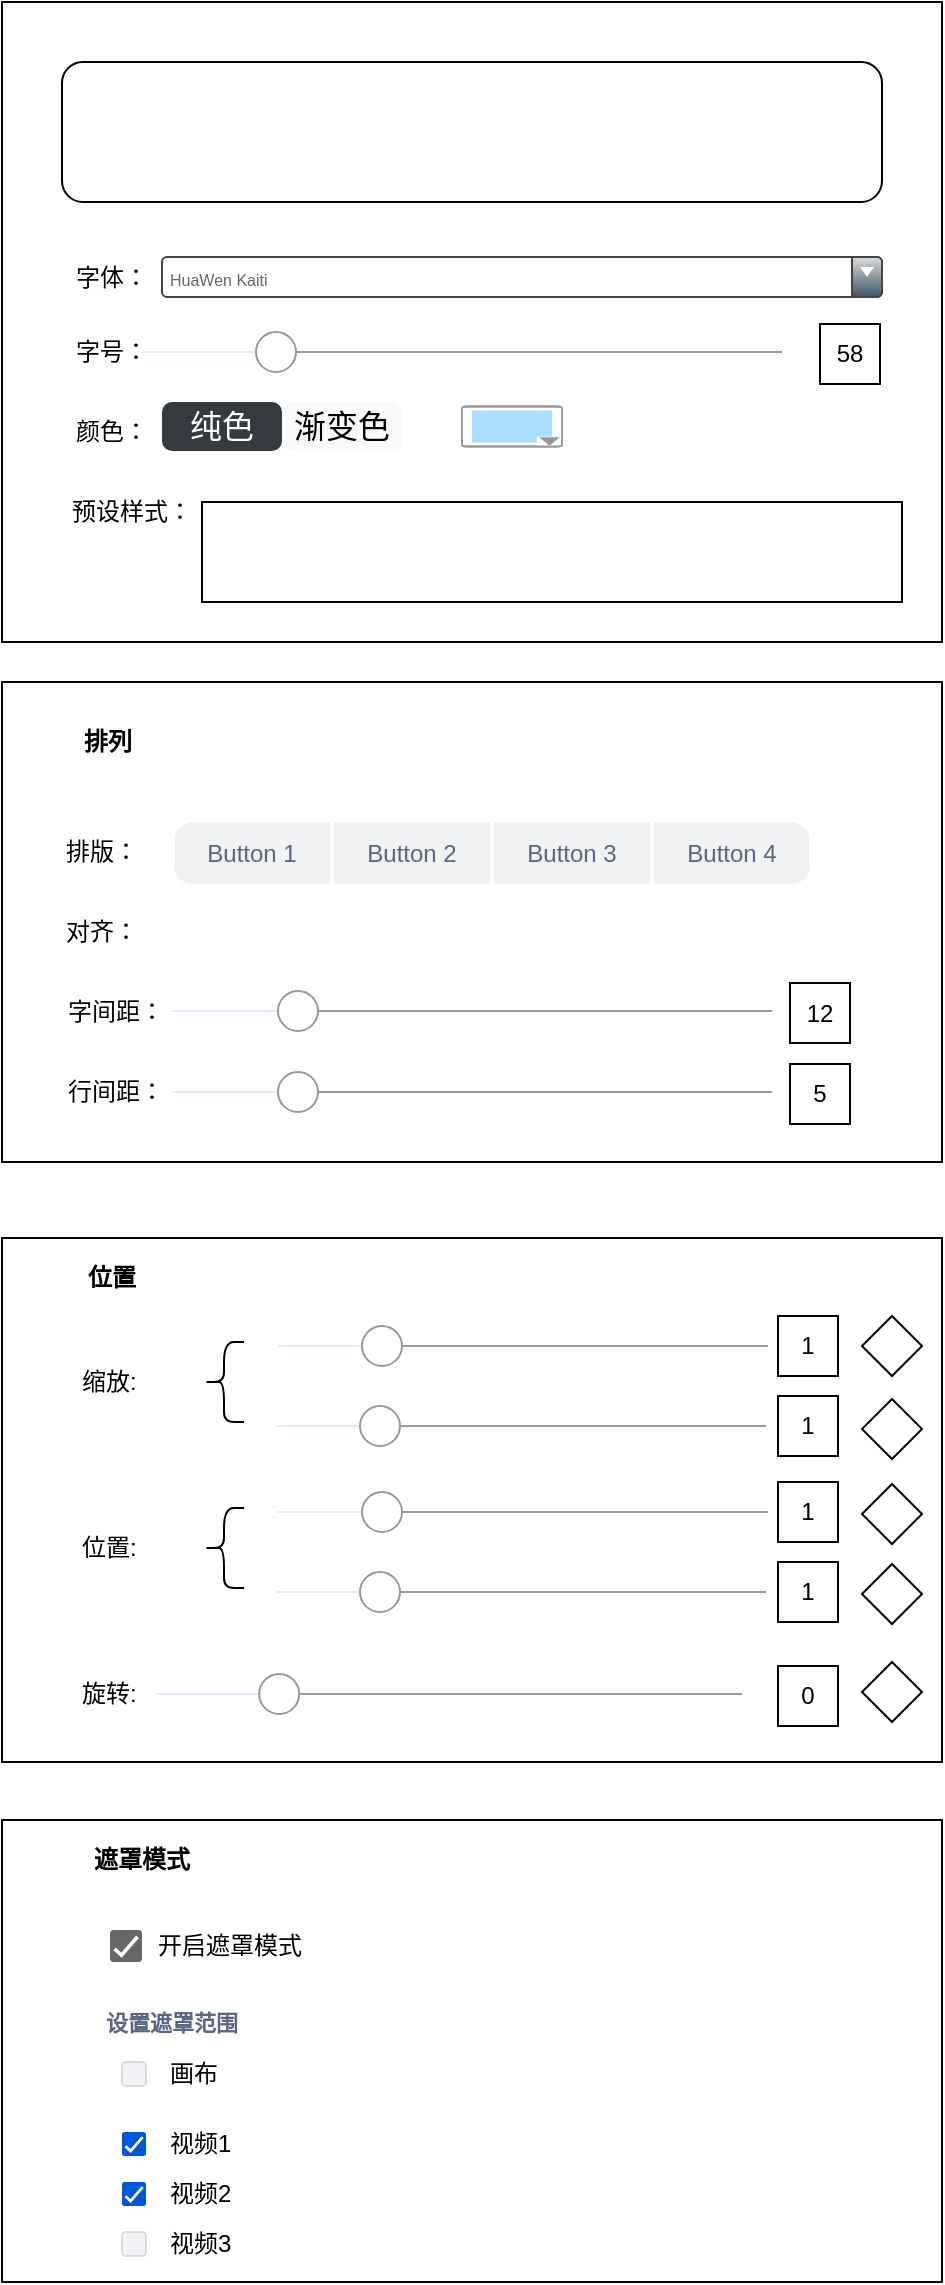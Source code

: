<mxfile version="21.1.2" type="github">
  <diagram name="Page-1" id="2Bi18I8GiwrE-ukHqORg">
    <mxGraphModel dx="1521" dy="888" grid="1" gridSize="10" guides="1" tooltips="1" connect="1" arrows="1" fold="1" page="1" pageScale="1" pageWidth="850" pageHeight="1100" math="0" shadow="0">
      <root>
        <mxCell id="0" />
        <mxCell id="1" parent="0" />
        <mxCell id="mFGwb2Fd8uorsutvkc8b-70" value="" style="group;align=left;" vertex="1" connectable="0" parent="1">
          <mxGeometry x="170" y="490" width="470" height="240" as="geometry" />
        </mxCell>
        <mxCell id="mFGwb2Fd8uorsutvkc8b-31" value="" style="rounded=0;whiteSpace=wrap;html=1;" vertex="1" parent="mFGwb2Fd8uorsutvkc8b-70">
          <mxGeometry width="470" height="240" as="geometry" />
        </mxCell>
        <mxCell id="mFGwb2Fd8uorsutvkc8b-32" value="排版：" style="text;html=1;strokeColor=none;fillColor=none;align=center;verticalAlign=middle;whiteSpace=wrap;rounded=0;" vertex="1" parent="mFGwb2Fd8uorsutvkc8b-70">
          <mxGeometry x="25" y="70" width="50" height="30" as="geometry" />
        </mxCell>
        <mxCell id="mFGwb2Fd8uorsutvkc8b-33" value="对齐：" style="text;html=1;strokeColor=none;fillColor=none;align=center;verticalAlign=middle;whiteSpace=wrap;rounded=0;" vertex="1" parent="mFGwb2Fd8uorsutvkc8b-70">
          <mxGeometry x="25" y="110" width="50" height="30" as="geometry" />
        </mxCell>
        <mxCell id="mFGwb2Fd8uorsutvkc8b-34" value="字间距：" style="text;html=1;strokeColor=none;fillColor=none;align=center;verticalAlign=middle;whiteSpace=wrap;rounded=0;" vertex="1" parent="mFGwb2Fd8uorsutvkc8b-70">
          <mxGeometry x="32" y="150" width="50" height="30" as="geometry" />
        </mxCell>
        <mxCell id="mFGwb2Fd8uorsutvkc8b-35" value="" style="shape=image;html=1;verticalAlign=top;verticalLabelPosition=bottom;labelBackgroundColor=#ffffff;imageAspect=0;aspect=fixed;image=https://cdn0.iconfinder.com/data/icons/phosphor-regular-vol-4/256/text-align-left-128.png" vertex="1" parent="mFGwb2Fd8uorsutvkc8b-70">
          <mxGeometry x="95" y="108" width="34" height="34" as="geometry" />
        </mxCell>
        <mxCell id="mFGwb2Fd8uorsutvkc8b-36" value="" style="shape=image;html=1;verticalAlign=top;verticalLabelPosition=bottom;labelBackgroundColor=#ffffff;imageAspect=0;aspect=fixed;image=https://cdn0.iconfinder.com/data/icons/phosphor-regular-vol-4/256/text-align-center-128.png" vertex="1" parent="mFGwb2Fd8uorsutvkc8b-70">
          <mxGeometry x="145" y="110" width="30" height="30" as="geometry" />
        </mxCell>
        <mxCell id="mFGwb2Fd8uorsutvkc8b-37" value="" style="shape=image;html=1;verticalAlign=top;verticalLabelPosition=bottom;labelBackgroundColor=#ffffff;imageAspect=0;aspect=fixed;image=https://cdn0.iconfinder.com/data/icons/phosphor-regular-vol-4/256/text-align-right-128.png" vertex="1" parent="mFGwb2Fd8uorsutvkc8b-70">
          <mxGeometry x="185" y="108" width="35" height="35" as="geometry" />
        </mxCell>
        <mxCell id="mFGwb2Fd8uorsutvkc8b-39" value="行间距：" style="text;html=1;strokeColor=none;fillColor=none;align=center;verticalAlign=middle;whiteSpace=wrap;rounded=0;" vertex="1" parent="mFGwb2Fd8uorsutvkc8b-70">
          <mxGeometry x="32" y="190" width="50" height="30" as="geometry" />
        </mxCell>
        <mxCell id="mFGwb2Fd8uorsutvkc8b-40" value="" style="verticalLabelPosition=bottom;shadow=0;dashed=0;align=center;html=1;verticalAlign=top;strokeWidth=1;shape=mxgraph.mockup.forms.horSlider;strokeColor=#999999;sliderStyle=basic;sliderPos=20;handleStyle=circle;fillColor2=#ddeeff;" vertex="1" parent="mFGwb2Fd8uorsutvkc8b-70">
          <mxGeometry x="85" y="149.5" width="300" height="30" as="geometry" />
        </mxCell>
        <mxCell id="mFGwb2Fd8uorsutvkc8b-41" value="12" style="rounded=0;whiteSpace=wrap;html=1;" vertex="1" parent="mFGwb2Fd8uorsutvkc8b-70">
          <mxGeometry x="394" y="150.5" width="30" height="30" as="geometry" />
        </mxCell>
        <mxCell id="mFGwb2Fd8uorsutvkc8b-42" value="" style="verticalLabelPosition=bottom;shadow=0;dashed=0;align=center;html=1;verticalAlign=top;strokeWidth=1;shape=mxgraph.mockup.forms.horSlider;strokeColor=#999999;sliderStyle=basic;sliderPos=20;handleStyle=circle;fillColor2=#ddeeff;" vertex="1" parent="mFGwb2Fd8uorsutvkc8b-70">
          <mxGeometry x="85" y="190" width="300" height="30" as="geometry" />
        </mxCell>
        <mxCell id="mFGwb2Fd8uorsutvkc8b-43" value="5" style="rounded=0;whiteSpace=wrap;html=1;" vertex="1" parent="mFGwb2Fd8uorsutvkc8b-70">
          <mxGeometry x="394" y="191" width="30" height="30" as="geometry" />
        </mxCell>
        <mxCell id="mFGwb2Fd8uorsutvkc8b-44" value="" style="strokeWidth=1;shadow=0;dashed=0;align=center;html=1;shape=mxgraph.mockup.rrect;rSize=10;fillColor=#F1F2F4;strokeColor=#ffffff;strokeWidth=2" vertex="1" parent="mFGwb2Fd8uorsutvkc8b-70">
          <mxGeometry x="85" y="69" width="320" height="33" as="geometry" />
        </mxCell>
        <mxCell id="mFGwb2Fd8uorsutvkc8b-45" value="Button 2" style="rounded=0;fontSize=12;fontColor=#596780;fontStyle=0;fillColor=none;strokeColor=#ffffff;strokeWidth=2;resizeHeight=1;whiteSpace=wrap;html=1;" vertex="1" parent="mFGwb2Fd8uorsutvkc8b-44">
          <mxGeometry width="80" height="33" relative="1" as="geometry">
            <mxPoint x="80" as="offset" />
          </mxGeometry>
        </mxCell>
        <mxCell id="mFGwb2Fd8uorsutvkc8b-46" value="Button 3" style="rounded=0;fontSize=12;fontColor=#596780;fontStyle=0;fillColor=none;strokeColor=#ffffff;strokeWidth=2;resizeHeight=1;whiteSpace=wrap;html=1;" vertex="1" parent="mFGwb2Fd8uorsutvkc8b-44">
          <mxGeometry width="80" height="33" relative="1" as="geometry">
            <mxPoint x="160" as="offset" />
          </mxGeometry>
        </mxCell>
        <mxCell id="mFGwb2Fd8uorsutvkc8b-47" value="Button 4" style="strokeWidth=1;shadow=0;dashed=0;align=center;html=1;shape=mxgraph.mockup.rightButton;rSize=10;fontSize=12;fontColor=#596780;fontStyle=0;fillColor=none;strokeColor=#ffffff;strokeWidth=2;resizeHeight=1;whiteSpace=wrap;" vertex="1" parent="mFGwb2Fd8uorsutvkc8b-44">
          <mxGeometry x="1" width="80" height="33" relative="1" as="geometry">
            <mxPoint x="-80" as="offset" />
          </mxGeometry>
        </mxCell>
        <mxCell id="mFGwb2Fd8uorsutvkc8b-48" value="Button 1" style="strokeWidth=1;shadow=0;dashed=0;align=center;html=1;shape=mxgraph.mockup.leftButton;rSize=10;fontSize=12;fontColor=#596780;fontStyle=0;fillColor=none;strokeColor=#ffffff;strokeWidth=2;resizeHeight=1;whiteSpace=wrap;" vertex="1" parent="mFGwb2Fd8uorsutvkc8b-44">
          <mxGeometry width="80" height="33" relative="1" as="geometry" />
        </mxCell>
        <mxCell id="mFGwb2Fd8uorsutvkc8b-49" value="" style="shape=image;html=1;verticalAlign=top;verticalLabelPosition=bottom;labelBackgroundColor=#ffffff;imageAspect=0;aspect=fixed;image=https://cdn2.iconfinder.com/data/icons/css-vol-2/24/play-button-128.png;rotation=90;" vertex="1" parent="mFGwb2Fd8uorsutvkc8b-70">
          <mxGeometry x="5" y="10" width="39" height="39" as="geometry" />
        </mxCell>
        <mxCell id="mFGwb2Fd8uorsutvkc8b-50" value="&lt;b&gt;排列&lt;/b&gt;" style="text;html=1;strokeColor=none;fillColor=none;align=left;verticalAlign=middle;whiteSpace=wrap;rounded=0;" vertex="1" parent="mFGwb2Fd8uorsutvkc8b-70">
          <mxGeometry x="39" y="14.5" width="50" height="30" as="geometry" />
        </mxCell>
        <mxCell id="mFGwb2Fd8uorsutvkc8b-71" value="" style="group" vertex="1" connectable="0" parent="1">
          <mxGeometry x="170" y="150" width="470" height="320" as="geometry" />
        </mxCell>
        <mxCell id="9_AeWzn01h3KBR9ZX3S9-1" value="" style="rounded=0;whiteSpace=wrap;html=1;" parent="mFGwb2Fd8uorsutvkc8b-71" vertex="1">
          <mxGeometry width="470" height="320" as="geometry" />
        </mxCell>
        <mxCell id="mFGwb2Fd8uorsutvkc8b-2" value="" style="rounded=1;whiteSpace=wrap;html=1;align=left;" vertex="1" parent="mFGwb2Fd8uorsutvkc8b-71">
          <mxGeometry x="30" y="30" width="410" height="70" as="geometry" />
        </mxCell>
        <mxCell id="mFGwb2Fd8uorsutvkc8b-3" value="HuaWen Kaiti" style="strokeWidth=1;html=1;shadow=0;dashed=0;shape=mxgraph.ios.iComboBox;spacingTop=2;spacingLeft=2;align=left;strokeColor=#444444;fontColor=#666666;buttonText=;fontSize=8;fillColor=#dddddd;fillColor2=#3D5565;sketch=0;whiteSpace=wrap;" vertex="1" parent="mFGwb2Fd8uorsutvkc8b-71">
          <mxGeometry x="80" y="127.5" width="360" height="20" as="geometry" />
        </mxCell>
        <mxCell id="mFGwb2Fd8uorsutvkc8b-4" value="字体：" style="text;html=1;strokeColor=none;fillColor=none;align=center;verticalAlign=middle;whiteSpace=wrap;rounded=0;" vertex="1" parent="mFGwb2Fd8uorsutvkc8b-71">
          <mxGeometry x="30" y="122.5" width="50" height="30" as="geometry" />
        </mxCell>
        <mxCell id="mFGwb2Fd8uorsutvkc8b-5" value="字号：" style="text;html=1;strokeColor=none;fillColor=none;align=center;verticalAlign=middle;whiteSpace=wrap;rounded=0;" vertex="1" parent="mFGwb2Fd8uorsutvkc8b-71">
          <mxGeometry x="30" y="160" width="50" height="30" as="geometry" />
        </mxCell>
        <mxCell id="mFGwb2Fd8uorsutvkc8b-7" value="" style="verticalLabelPosition=bottom;shadow=0;dashed=0;align=center;html=1;verticalAlign=top;strokeWidth=1;shape=mxgraph.mockup.forms.horSlider;strokeColor=#999999;sliderStyle=basic;sliderPos=20;handleStyle=circle;fillColor2=#ddeeff;" vertex="1" parent="mFGwb2Fd8uorsutvkc8b-71">
          <mxGeometry x="70" y="160" width="320" height="30" as="geometry" />
        </mxCell>
        <mxCell id="mFGwb2Fd8uorsutvkc8b-8" value="58" style="rounded=0;whiteSpace=wrap;html=1;" vertex="1" parent="mFGwb2Fd8uorsutvkc8b-71">
          <mxGeometry x="409" y="161" width="30" height="30" as="geometry" />
        </mxCell>
        <mxCell id="mFGwb2Fd8uorsutvkc8b-9" value="颜色：" style="text;html=1;strokeColor=none;fillColor=none;align=center;verticalAlign=middle;whiteSpace=wrap;rounded=0;" vertex="1" parent="mFGwb2Fd8uorsutvkc8b-71">
          <mxGeometry x="30" y="200" width="50" height="30" as="geometry" />
        </mxCell>
        <mxCell id="mFGwb2Fd8uorsutvkc8b-14" value="纯色" style="html=1;shadow=0;dashed=0;shape=mxgraph.bootstrap.rrect;rSize=5;strokeColor=none;strokeWidth=1;fillColor=#343A40;fontColor=#ffffff;whiteSpace=wrap;align=center;verticalAlign=middle;spacingLeft=0;fontStyle=0;fontSize=16;spacing=5;" vertex="1" parent="mFGwb2Fd8uorsutvkc8b-71">
          <mxGeometry x="80" y="200" width="60" height="24.5" as="geometry" />
        </mxCell>
        <mxCell id="mFGwb2Fd8uorsutvkc8b-15" value="渐变色" style="html=1;shadow=0;dashed=0;shape=mxgraph.bootstrap.rrect;rSize=5;strokeColor=none;strokeWidth=1;fillColor=#F8F9FA;fontColor=#000000;whiteSpace=wrap;align=center;verticalAlign=middle;spacingLeft=0;fontStyle=0;fontSize=16;spacing=5;" vertex="1" parent="mFGwb2Fd8uorsutvkc8b-71">
          <mxGeometry x="140" y="200" width="60" height="24.5" as="geometry" />
        </mxCell>
        <mxCell id="mFGwb2Fd8uorsutvkc8b-16" value="" style="verticalLabelPosition=bottom;shadow=0;dashed=0;align=center;html=1;verticalAlign=top;strokeWidth=1;shape=mxgraph.mockup.forms.colorPicker;chosenColor=#aaddff;" vertex="1" parent="mFGwb2Fd8uorsutvkc8b-71">
          <mxGeometry x="230" y="202.25" width="50" height="20" as="geometry" />
        </mxCell>
        <mxCell id="mFGwb2Fd8uorsutvkc8b-17" value="预设样式：" style="text;html=1;strokeColor=none;fillColor=none;align=center;verticalAlign=middle;whiteSpace=wrap;rounded=0;" vertex="1" parent="mFGwb2Fd8uorsutvkc8b-71">
          <mxGeometry x="30" y="240" width="70" height="30" as="geometry" />
        </mxCell>
        <mxCell id="mFGwb2Fd8uorsutvkc8b-29" value="" style="group" vertex="1" connectable="0" parent="mFGwb2Fd8uorsutvkc8b-71">
          <mxGeometry x="100" y="250" width="350" height="50" as="geometry" />
        </mxCell>
        <mxCell id="mFGwb2Fd8uorsutvkc8b-18" value="" style="rounded=0;whiteSpace=wrap;html=1;" vertex="1" parent="mFGwb2Fd8uorsutvkc8b-29">
          <mxGeometry width="350" height="50" as="geometry" />
        </mxCell>
        <mxCell id="mFGwb2Fd8uorsutvkc8b-19" value="" style="shape=image;html=1;verticalAlign=top;verticalLabelPosition=bottom;labelBackgroundColor=#1808FF;imageAspect=0;aspect=fixed;image=https://cdn0.iconfinder.com/data/icons/phosphor-regular-vol-4/256/text-t-128.png;fontStyle=1;fontColor=#1CFF1C;" vertex="1" parent="mFGwb2Fd8uorsutvkc8b-29">
          <mxGeometry x="18" y="5" width="40" height="40" as="geometry" />
        </mxCell>
        <mxCell id="mFGwb2Fd8uorsutvkc8b-22" value="" style="shape=image;html=1;verticalAlign=top;verticalLabelPosition=bottom;labelBackgroundColor=#ffffff;imageAspect=0;aspect=fixed;image=https://cdn0.iconfinder.com/data/icons/phosphor-duotone-vol-3/256/text-t-duotone-128.png" vertex="1" parent="mFGwb2Fd8uorsutvkc8b-29">
          <mxGeometry x="76" y="5" width="40" height="40" as="geometry" />
        </mxCell>
        <mxCell id="mFGwb2Fd8uorsutvkc8b-24" value="" style="shape=image;html=1;verticalAlign=top;verticalLabelPosition=bottom;labelBackgroundColor=#ffffff;imageAspect=0;aspect=fixed;image=https://cdn0.iconfinder.com/data/icons/phosphor-duotone-vol-3/256/text-t-duotone-128.png" vertex="1" parent="mFGwb2Fd8uorsutvkc8b-29">
          <mxGeometry x="130" y="5" width="40" height="40" as="geometry" />
        </mxCell>
        <mxCell id="mFGwb2Fd8uorsutvkc8b-26" value="" style="shape=image;html=1;verticalAlign=top;verticalLabelPosition=bottom;labelBackgroundColor=#ffffff;imageAspect=0;aspect=fixed;image=https://cdn0.iconfinder.com/data/icons/phosphor-duotone-vol-3/256/text-t-duotone-128.png" vertex="1" parent="mFGwb2Fd8uorsutvkc8b-29">
          <mxGeometry x="286" y="5" width="40" height="40" as="geometry" />
        </mxCell>
        <mxCell id="mFGwb2Fd8uorsutvkc8b-27" value="" style="shape=image;html=1;verticalAlign=top;verticalLabelPosition=bottom;labelBackgroundColor=#ffffff;imageAspect=0;aspect=fixed;image=https://cdn0.iconfinder.com/data/icons/phosphor-duotone-vol-3/256/text-t-duotone-128.png" vertex="1" parent="mFGwb2Fd8uorsutvkc8b-29">
          <mxGeometry x="235" y="5" width="40" height="40" as="geometry" />
        </mxCell>
        <mxCell id="mFGwb2Fd8uorsutvkc8b-28" value="" style="shape=image;html=1;verticalAlign=top;verticalLabelPosition=bottom;labelBackgroundColor=#1808FF;imageAspect=0;aspect=fixed;image=https://cdn0.iconfinder.com/data/icons/phosphor-regular-vol-4/256/text-t-128.png;fontStyle=1;fontColor=#1CFF1C;" vertex="1" parent="mFGwb2Fd8uorsutvkc8b-29">
          <mxGeometry x="182" y="5" width="40" height="40" as="geometry" />
        </mxCell>
        <mxCell id="mFGwb2Fd8uorsutvkc8b-102" value="" style="rounded=0;whiteSpace=wrap;html=1;" vertex="1" parent="1">
          <mxGeometry x="170" y="1059" width="470" height="231" as="geometry" />
        </mxCell>
        <mxCell id="mFGwb2Fd8uorsutvkc8b-104" value="" style="shape=image;html=1;verticalAlign=top;verticalLabelPosition=bottom;labelBackgroundColor=#ffffff;imageAspect=0;aspect=fixed;image=https://cdn2.iconfinder.com/data/icons/css-vol-2/24/play-button-128.png;rotation=90;" vertex="1" parent="1">
          <mxGeometry x="181" y="1059" width="39" height="39" as="geometry" />
        </mxCell>
        <mxCell id="mFGwb2Fd8uorsutvkc8b-105" value="&lt;b&gt;遮罩模式&lt;/b&gt;" style="text;html=1;strokeColor=none;fillColor=none;align=left;verticalAlign=middle;whiteSpace=wrap;rounded=0;" vertex="1" parent="1">
          <mxGeometry x="214" y="1063.5" width="50" height="30" as="geometry" />
        </mxCell>
        <mxCell id="mFGwb2Fd8uorsutvkc8b-110" value="" style="shape=ellipse;labelPosition=right;align=right;opacity=10;sketch=0;html=1;labelBackgroundColor=none;labelBorderColor=none;noLabel=1;strokeColor=none;" vertex="1" parent="1">
          <mxGeometry x="208" y="1098" width="180" height="48" as="geometry" />
        </mxCell>
        <mxCell id="mFGwb2Fd8uorsutvkc8b-111" value="" style="dashed=0;labelPosition=right;align=left;shape=mxgraph.gmdl.checkbox;strokeColor=none;fillColor=#676767;strokeWidth=2;sketch=0;html=1;" vertex="1" parent="mFGwb2Fd8uorsutvkc8b-110">
          <mxGeometry x="16" y="16" width="16" height="16" as="geometry" />
        </mxCell>
        <mxCell id="mFGwb2Fd8uorsutvkc8b-112" value="开启遮罩模式" style="text;html=1;strokeColor=none;fillColor=none;align=left;verticalAlign=middle;whiteSpace=wrap;rounded=0;" vertex="1" parent="mFGwb2Fd8uorsutvkc8b-110">
          <mxGeometry x="38" y="9" width="142" height="30" as="geometry" />
        </mxCell>
        <mxCell id="mFGwb2Fd8uorsutvkc8b-113" value="" style="group" vertex="1" connectable="0" parent="1">
          <mxGeometry x="170" y="768" width="470" height="262" as="geometry" />
        </mxCell>
        <mxCell id="mFGwb2Fd8uorsutvkc8b-72" value="" style="rounded=0;whiteSpace=wrap;html=1;" vertex="1" parent="mFGwb2Fd8uorsutvkc8b-113">
          <mxGeometry width="470" height="262" as="geometry" />
        </mxCell>
        <mxCell id="mFGwb2Fd8uorsutvkc8b-73" value="" style="shape=image;html=1;verticalAlign=top;verticalLabelPosition=bottom;labelBackgroundColor=#ffffff;imageAspect=0;aspect=fixed;image=https://cdn2.iconfinder.com/data/icons/css-vol-2/24/play-button-128.png;rotation=90;" vertex="1" parent="mFGwb2Fd8uorsutvkc8b-113">
          <mxGeometry x="8" width="39" height="39" as="geometry" />
        </mxCell>
        <mxCell id="mFGwb2Fd8uorsutvkc8b-74" value="&lt;b&gt;位置&lt;/b&gt;" style="text;html=1;strokeColor=none;fillColor=none;align=left;verticalAlign=middle;whiteSpace=wrap;rounded=0;" vertex="1" parent="mFGwb2Fd8uorsutvkc8b-113">
          <mxGeometry x="41" y="4.5" width="50" height="30" as="geometry" />
        </mxCell>
        <mxCell id="mFGwb2Fd8uorsutvkc8b-75" value="缩放:" style="text;html=1;strokeColor=none;fillColor=none;align=left;verticalAlign=middle;whiteSpace=wrap;rounded=0;" vertex="1" parent="mFGwb2Fd8uorsutvkc8b-113">
          <mxGeometry x="38" y="57" width="30" height="30" as="geometry" />
        </mxCell>
        <mxCell id="mFGwb2Fd8uorsutvkc8b-76" value="" style="verticalLabelPosition=bottom;shadow=0;dashed=0;align=center;html=1;verticalAlign=top;strokeWidth=1;shape=mxgraph.mockup.forms.horSlider;strokeColor=#999999;sliderStyle=basic;sliderPos=20;handleStyle=circle;fillColor2=#ddeeff;" vertex="1" parent="mFGwb2Fd8uorsutvkc8b-113">
          <mxGeometry x="138" y="39" width="245" height="30" as="geometry" />
        </mxCell>
        <mxCell id="mFGwb2Fd8uorsutvkc8b-77" value="1" style="rounded=0;whiteSpace=wrap;html=1;" vertex="1" parent="mFGwb2Fd8uorsutvkc8b-113">
          <mxGeometry x="388" y="39" width="30" height="30" as="geometry" />
        </mxCell>
        <mxCell id="mFGwb2Fd8uorsutvkc8b-78" value="" style="verticalLabelPosition=bottom;shadow=0;dashed=0;align=center;html=1;verticalAlign=top;strokeWidth=1;shape=mxgraph.mockup.forms.horSlider;strokeColor=#999999;sliderStyle=basic;sliderPos=20;handleStyle=circle;fillColor2=#ddeeff;" vertex="1" parent="mFGwb2Fd8uorsutvkc8b-113">
          <mxGeometry x="137" y="79" width="245" height="30" as="geometry" />
        </mxCell>
        <mxCell id="mFGwb2Fd8uorsutvkc8b-79" value="1" style="rounded=0;whiteSpace=wrap;html=1;" vertex="1" parent="mFGwb2Fd8uorsutvkc8b-113">
          <mxGeometry x="388" y="79" width="30" height="30" as="geometry" />
        </mxCell>
        <mxCell id="mFGwb2Fd8uorsutvkc8b-80" value="" style="shape=curlyBracket;whiteSpace=wrap;html=1;rounded=1;labelPosition=left;verticalLabelPosition=middle;align=right;verticalAlign=middle;" vertex="1" parent="mFGwb2Fd8uorsutvkc8b-113">
          <mxGeometry x="101" y="52" width="20" height="40" as="geometry" />
        </mxCell>
        <mxCell id="mFGwb2Fd8uorsutvkc8b-83" value="" style="shape=image;html=1;verticalAlign=top;verticalLabelPosition=bottom;labelBackgroundColor=#ffffff;imageAspect=0;aspect=fixed;image=https://cdn2.iconfinder.com/data/icons/user-interface-ui-1-set/64/link-broken-chain-break-connection-disconnect-connect-network-128.png;fontSize=12;spacing=2;" vertex="1" parent="mFGwb2Fd8uorsutvkc8b-113">
          <mxGeometry x="79" y="61" width="22.5" height="22.5" as="geometry" />
        </mxCell>
        <mxCell id="mFGwb2Fd8uorsutvkc8b-85" value="位置:" style="text;html=1;strokeColor=none;fillColor=none;align=left;verticalAlign=middle;whiteSpace=wrap;rounded=0;" vertex="1" parent="mFGwb2Fd8uorsutvkc8b-113">
          <mxGeometry x="38" y="140" width="30" height="30" as="geometry" />
        </mxCell>
        <mxCell id="mFGwb2Fd8uorsutvkc8b-86" value="" style="verticalLabelPosition=bottom;shadow=0;dashed=0;align=center;html=1;verticalAlign=top;strokeWidth=1;shape=mxgraph.mockup.forms.horSlider;strokeColor=#999999;sliderStyle=basic;sliderPos=20;handleStyle=circle;fillColor2=#ddeeff;" vertex="1" parent="mFGwb2Fd8uorsutvkc8b-113">
          <mxGeometry x="138" y="122" width="245" height="30" as="geometry" />
        </mxCell>
        <mxCell id="mFGwb2Fd8uorsutvkc8b-87" value="1" style="rounded=0;whiteSpace=wrap;html=1;" vertex="1" parent="mFGwb2Fd8uorsutvkc8b-113">
          <mxGeometry x="388" y="122" width="30" height="30" as="geometry" />
        </mxCell>
        <mxCell id="mFGwb2Fd8uorsutvkc8b-88" value="" style="verticalLabelPosition=bottom;shadow=0;dashed=0;align=center;html=1;verticalAlign=top;strokeWidth=1;shape=mxgraph.mockup.forms.horSlider;strokeColor=#999999;sliderStyle=basic;sliderPos=20;handleStyle=circle;fillColor2=#ddeeff;" vertex="1" parent="mFGwb2Fd8uorsutvkc8b-113">
          <mxGeometry x="137" y="162" width="245" height="30" as="geometry" />
        </mxCell>
        <mxCell id="mFGwb2Fd8uorsutvkc8b-89" value="1" style="rounded=0;whiteSpace=wrap;html=1;" vertex="1" parent="mFGwb2Fd8uorsutvkc8b-113">
          <mxGeometry x="388" y="162" width="30" height="30" as="geometry" />
        </mxCell>
        <mxCell id="mFGwb2Fd8uorsutvkc8b-90" value="" style="shape=curlyBracket;whiteSpace=wrap;html=1;rounded=1;labelPosition=left;verticalLabelPosition=middle;align=right;verticalAlign=middle;" vertex="1" parent="mFGwb2Fd8uorsutvkc8b-113">
          <mxGeometry x="101" y="135" width="20" height="40" as="geometry" />
        </mxCell>
        <mxCell id="mFGwb2Fd8uorsutvkc8b-92" value="" style="verticalLabelPosition=bottom;shadow=0;dashed=0;align=center;html=1;verticalAlign=top;strokeWidth=1;shape=mxgraph.mockup.forms.horSlider;strokeColor=#999999;sliderStyle=basic;sliderPos=20;handleStyle=circle;fillColor2=#ddeeff;" vertex="1" parent="mFGwb2Fd8uorsutvkc8b-113">
          <mxGeometry x="77" y="213" width="293" height="30" as="geometry" />
        </mxCell>
        <mxCell id="mFGwb2Fd8uorsutvkc8b-93" value="0" style="rounded=0;whiteSpace=wrap;html=1;" vertex="1" parent="mFGwb2Fd8uorsutvkc8b-113">
          <mxGeometry x="388" y="214" width="30" height="30" as="geometry" />
        </mxCell>
        <mxCell id="mFGwb2Fd8uorsutvkc8b-94" value="旋转:" style="text;html=1;strokeColor=none;fillColor=none;align=left;verticalAlign=middle;whiteSpace=wrap;rounded=0;" vertex="1" parent="mFGwb2Fd8uorsutvkc8b-113">
          <mxGeometry x="38" y="213" width="30" height="30" as="geometry" />
        </mxCell>
        <mxCell id="mFGwb2Fd8uorsutvkc8b-97" value="" style="rhombus;whiteSpace=wrap;html=1;" vertex="1" parent="mFGwb2Fd8uorsutvkc8b-113">
          <mxGeometry x="430" y="39" width="30" height="30" as="geometry" />
        </mxCell>
        <mxCell id="mFGwb2Fd8uorsutvkc8b-98" value="" style="rhombus;whiteSpace=wrap;html=1;" vertex="1" parent="mFGwb2Fd8uorsutvkc8b-113">
          <mxGeometry x="430" y="80.5" width="30" height="30" as="geometry" />
        </mxCell>
        <mxCell id="mFGwb2Fd8uorsutvkc8b-99" value="" style="rhombus;whiteSpace=wrap;html=1;" vertex="1" parent="mFGwb2Fd8uorsutvkc8b-113">
          <mxGeometry x="430" y="123" width="30" height="30" as="geometry" />
        </mxCell>
        <mxCell id="mFGwb2Fd8uorsutvkc8b-100" value="" style="rhombus;whiteSpace=wrap;html=1;" vertex="1" parent="mFGwb2Fd8uorsutvkc8b-113">
          <mxGeometry x="430" y="163" width="30" height="30" as="geometry" />
        </mxCell>
        <mxCell id="mFGwb2Fd8uorsutvkc8b-101" value="" style="rhombus;whiteSpace=wrap;html=1;" vertex="1" parent="mFGwb2Fd8uorsutvkc8b-113">
          <mxGeometry x="430" y="212" width="30" height="30" as="geometry" />
        </mxCell>
        <mxCell id="mFGwb2Fd8uorsutvkc8b-120" value="设置遮罩范围" style="fillColor=none;strokeColor=none;fontSize=11;fontStyle=1;align=left;fontColor=#596780;sketch=0;hachureGap=4;pointerEvents=0;fontFamily=Helvetica;" vertex="1" parent="1">
          <mxGeometry x="220" y="1150" width="150" height="20" as="geometry" />
        </mxCell>
        <mxCell id="mFGwb2Fd8uorsutvkc8b-121" value="画布" style="rounded=1;fillColor=#F0F2F5;strokeColor=#D8DCE3;fontColor=#000000;align=left;verticalAlign=middle;fontStyle=0;fontSize=12;labelPosition=right;verticalLabelPosition=middle;spacingLeft=10;html=1;shadow=0;dashed=0;sketch=0;hachureGap=4;pointerEvents=0;fontFamily=Helvetica;" vertex="1" parent="1">
          <mxGeometry x="230" y="1180" width="12" height="12" as="geometry" />
        </mxCell>
        <mxCell id="mFGwb2Fd8uorsutvkc8b-122" value="视频1" style="html=1;shadow=0;dashed=0;shape=mxgraph.atlassian.checkbox_2;fillColor=#0057D8;strokeColor=none;fontColor=#000000;align=left;verticalAlign=middle;fontStyle=0;fontSize=12;labelPosition=right;verticalLabelPosition=middle;spacingLeft=10;sketch=0;hachureGap=4;pointerEvents=0;fontFamily=Helvetica;" vertex="1" parent="1">
          <mxGeometry x="230" y="1215" width="12" height="12" as="geometry" />
        </mxCell>
        <mxCell id="mFGwb2Fd8uorsutvkc8b-123" value="视频2" style="html=1;shadow=0;dashed=0;shape=mxgraph.atlassian.checkbox_2;fillColor=#0057D8;strokeColor=none;fontColor=#000000;align=left;verticalAlign=middle;fontStyle=0;fontSize=12;labelPosition=right;verticalLabelPosition=middle;spacingLeft=10;sketch=0;hachureGap=4;pointerEvents=0;fontFamily=Helvetica;" vertex="1" parent="1">
          <mxGeometry x="230" y="1240" width="12" height="12" as="geometry" />
        </mxCell>
        <mxCell id="mFGwb2Fd8uorsutvkc8b-124" value="视频3" style="rounded=1;fillColor=#F0F2F5;strokeColor=#D8DCE3;fontColor=#000000;align=left;verticalAlign=middle;fontStyle=0;fontSize=12;labelPosition=right;verticalLabelPosition=middle;spacingLeft=10;html=1;shadow=0;dashed=0;sketch=0;hachureGap=4;pointerEvents=0;fontFamily=Helvetica;" vertex="1" parent="1">
          <mxGeometry x="230" y="1265" width="12" height="12" as="geometry" />
        </mxCell>
      </root>
    </mxGraphModel>
  </diagram>
</mxfile>
